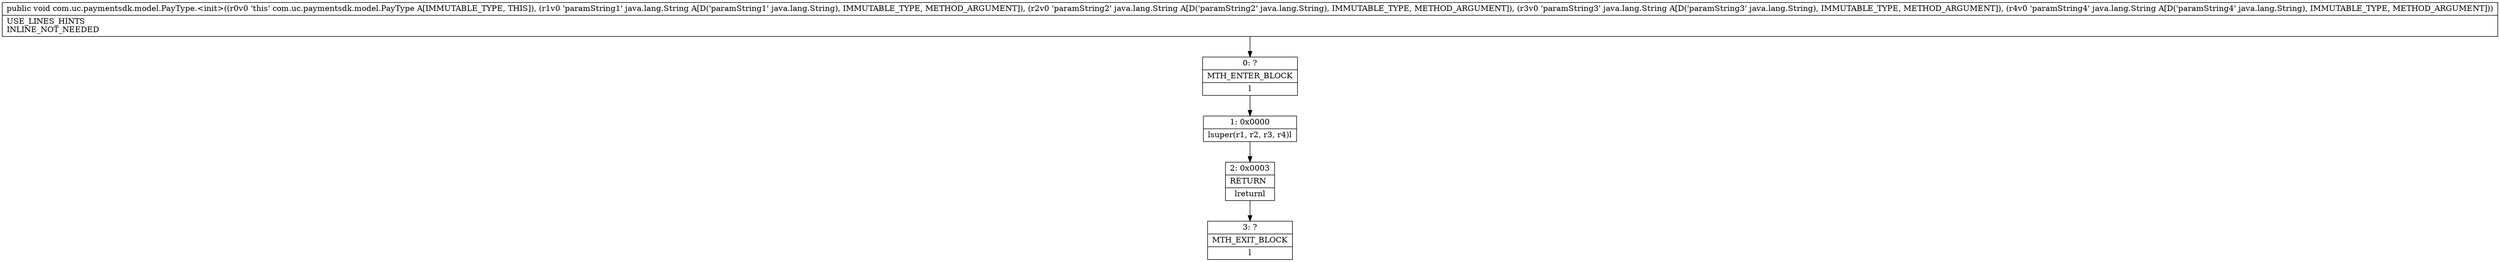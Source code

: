 digraph "CFG forcom.uc.paymentsdk.model.PayType.\<init\>(Ljava\/lang\/String;Ljava\/lang\/String;Ljava\/lang\/String;Ljava\/lang\/String;)V" {
Node_0 [shape=record,label="{0\:\ ?|MTH_ENTER_BLOCK\l|l}"];
Node_1 [shape=record,label="{1\:\ 0x0000|lsuper(r1, r2, r3, r4)l}"];
Node_2 [shape=record,label="{2\:\ 0x0003|RETURN\l|lreturnl}"];
Node_3 [shape=record,label="{3\:\ ?|MTH_EXIT_BLOCK\l|l}"];
MethodNode[shape=record,label="{public void com.uc.paymentsdk.model.PayType.\<init\>((r0v0 'this' com.uc.paymentsdk.model.PayType A[IMMUTABLE_TYPE, THIS]), (r1v0 'paramString1' java.lang.String A[D('paramString1' java.lang.String), IMMUTABLE_TYPE, METHOD_ARGUMENT]), (r2v0 'paramString2' java.lang.String A[D('paramString2' java.lang.String), IMMUTABLE_TYPE, METHOD_ARGUMENT]), (r3v0 'paramString3' java.lang.String A[D('paramString3' java.lang.String), IMMUTABLE_TYPE, METHOD_ARGUMENT]), (r4v0 'paramString4' java.lang.String A[D('paramString4' java.lang.String), IMMUTABLE_TYPE, METHOD_ARGUMENT]))  | USE_LINES_HINTS\lINLINE_NOT_NEEDED\l}"];
MethodNode -> Node_0;
Node_0 -> Node_1;
Node_1 -> Node_2;
Node_2 -> Node_3;
}

